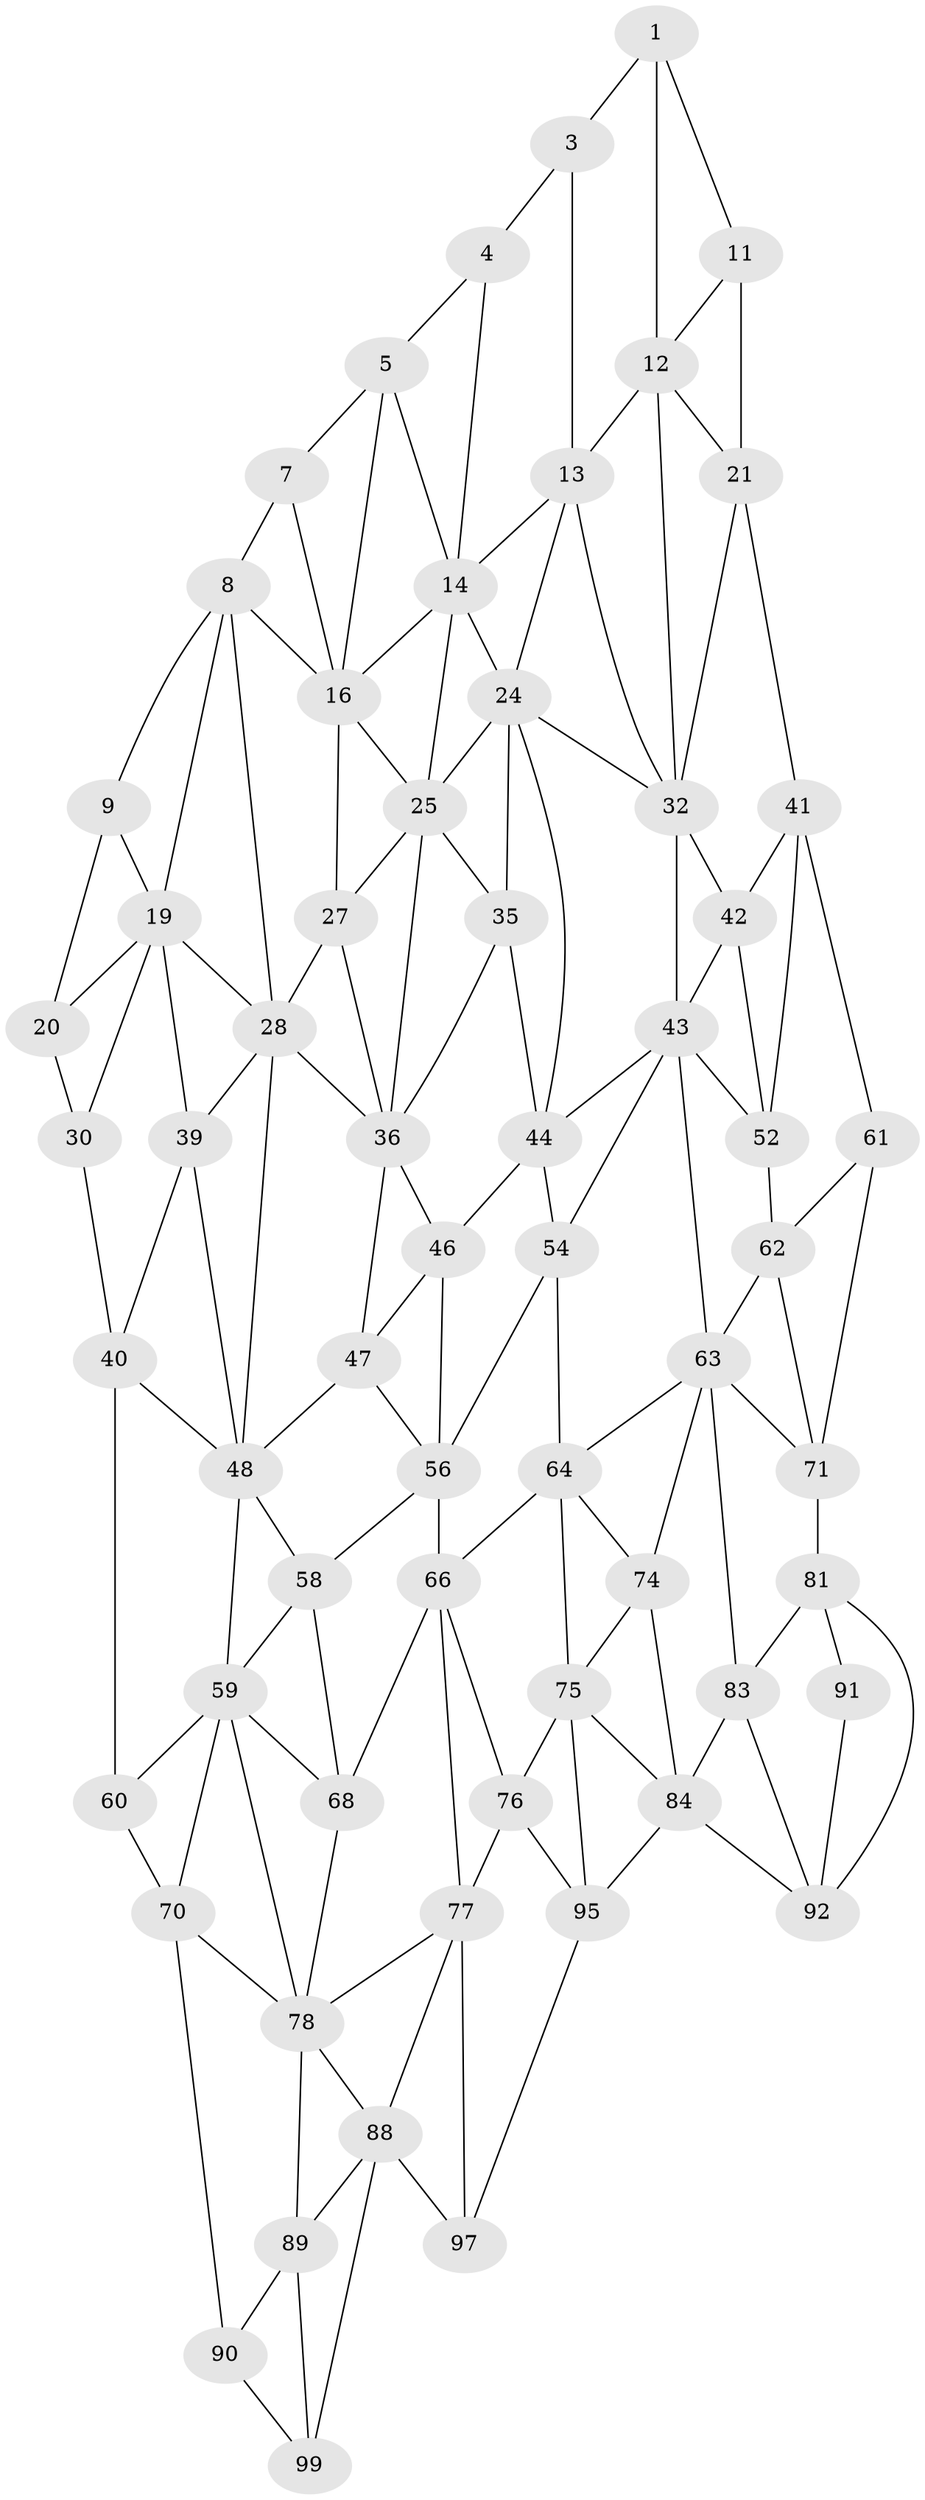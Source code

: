 // original degree distribution, {2: 0.04, 3: 0.32, 4: 0.64}
// Generated by graph-tools (version 1.1) at 2025/38/02/21/25 10:38:57]
// undirected, 62 vertices, 135 edges
graph export_dot {
graph [start="1"]
  node [color=gray90,style=filled];
  1 [super="+2"];
  3;
  4;
  5 [super="+6"];
  7;
  8 [super="+18"];
  9 [super="+10"];
  11;
  12 [super="+22"];
  13 [super="+23"];
  14 [super="+15"];
  16 [super="+17"];
  19 [super="+29"];
  20;
  21 [super="+31"];
  24 [super="+34"];
  25 [super="+26"];
  27;
  28 [super="+38"];
  30;
  32 [super="+33"];
  35;
  36 [super="+37"];
  39;
  40 [super="+50"];
  41 [super="+51"];
  42;
  43 [super="+53"];
  44 [super="+45"];
  46;
  47;
  48 [super="+49"];
  52;
  54 [super="+55"];
  56 [super="+57"];
  58;
  59 [super="+69"];
  60;
  61;
  62;
  63 [super="+73"];
  64 [super="+65"];
  66 [super="+67"];
  68;
  70 [super="+80"];
  71 [super="+72"];
  74;
  75 [super="+85"];
  76 [super="+86"];
  77 [super="+87"];
  78 [super="+79"];
  81 [super="+82"];
  83;
  84 [super="+94"];
  88 [super="+98"];
  89;
  90 [super="+100"];
  91;
  92 [super="+93"];
  95 [super="+96"];
  97;
  99;
  1 -- 11;
  1 -- 3;
  1 -- 12;
  3 -- 13;
  3 -- 4;
  4 -- 14;
  4 -- 5;
  5 -- 16;
  5 -- 7;
  5 -- 14;
  7 -- 8;
  7 -- 16;
  8 -- 9;
  8 -- 19;
  8 -- 28;
  8 -- 16;
  9 -- 19;
  9 -- 20;
  11 -- 21;
  11 -- 12;
  12 -- 13 [weight=2];
  12 -- 32;
  12 -- 21;
  13 -- 14;
  13 -- 24;
  13 -- 32;
  14 -- 24;
  14 -- 16;
  14 -- 25;
  16 -- 25;
  16 -- 27;
  19 -- 20;
  19 -- 28;
  19 -- 30;
  19 -- 39;
  20 -- 30;
  21 -- 32;
  21 -- 41;
  24 -- 25;
  24 -- 32;
  24 -- 35;
  24 -- 44;
  25 -- 35;
  25 -- 27;
  25 -- 36;
  27 -- 28;
  27 -- 36;
  28 -- 48;
  28 -- 36;
  28 -- 39;
  30 -- 40;
  32 -- 42;
  32 -- 43;
  35 -- 36;
  35 -- 44;
  36 -- 46;
  36 -- 47;
  39 -- 40;
  39 -- 48;
  40 -- 48;
  40 -- 60;
  41 -- 42;
  41 -- 52;
  41 -- 61;
  42 -- 52;
  42 -- 43;
  43 -- 44;
  43 -- 52;
  43 -- 54;
  43 -- 63;
  44 -- 54 [weight=2];
  44 -- 46;
  46 -- 56;
  46 -- 47;
  47 -- 48;
  47 -- 56;
  48 -- 58;
  48 -- 59;
  52 -- 62;
  54 -- 64 [weight=2];
  54 -- 56;
  56 -- 66 [weight=2];
  56 -- 58;
  58 -- 68;
  58 -- 59;
  59 -- 60;
  59 -- 70;
  59 -- 68;
  59 -- 78;
  60 -- 70;
  61 -- 71;
  61 -- 62;
  62 -- 63;
  62 -- 71;
  63 -- 64;
  63 -- 74;
  63 -- 83;
  63 -- 71;
  64 -- 74;
  64 -- 66;
  64 -- 75;
  66 -- 76;
  66 -- 68;
  66 -- 77;
  68 -- 78;
  70 -- 78;
  70 -- 90;
  71 -- 81 [weight=2];
  74 -- 84;
  74 -- 75;
  75 -- 76 [weight=2];
  75 -- 84;
  75 -- 95;
  76 -- 77 [weight=2];
  76 -- 95;
  77 -- 78;
  77 -- 88;
  77 -- 97;
  78 -- 88;
  78 -- 89;
  81 -- 91;
  81 -- 83;
  81 -- 92;
  83 -- 84;
  83 -- 92;
  84 -- 95;
  84 -- 92;
  88 -- 89;
  88 -- 97;
  88 -- 99;
  89 -- 99;
  89 -- 90;
  90 -- 99;
  91 -- 92;
  95 -- 97;
}
